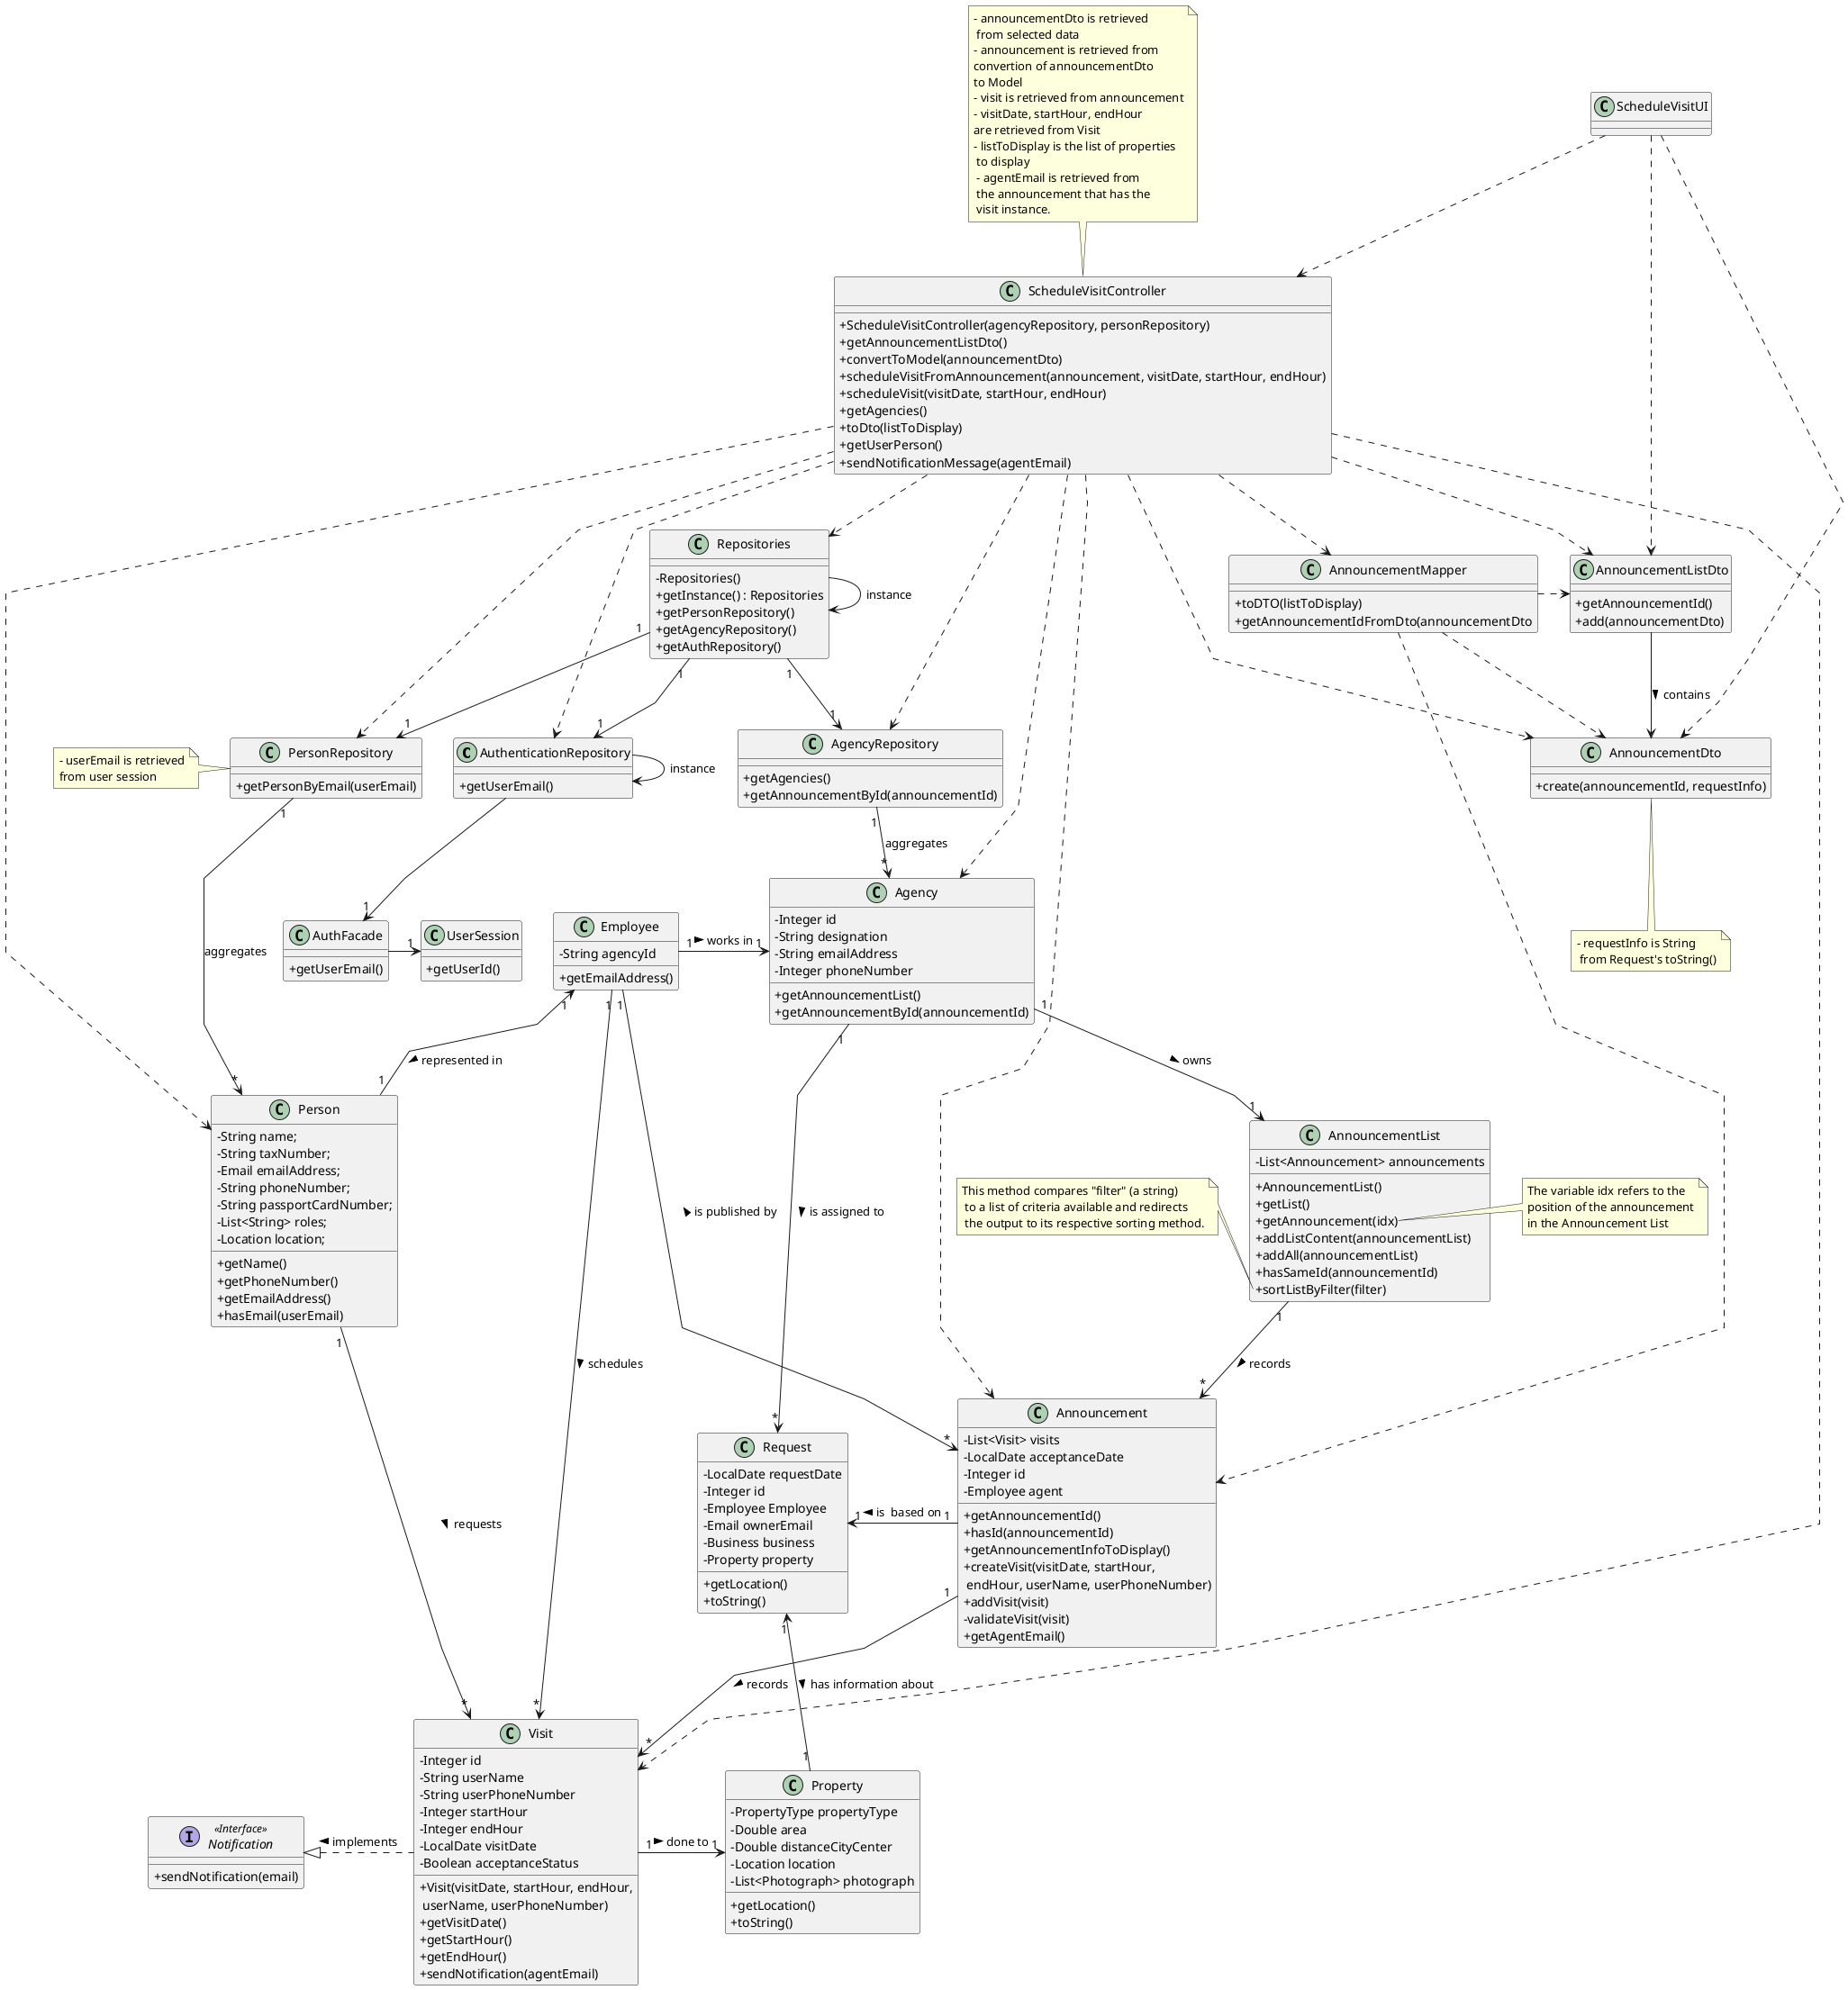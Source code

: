 @startuml
'skinparam monochrome true
skinparam packageStyle rectangle
skinparam shadowing false
skinparam linetype polyline
'skinparam linetype orto

skinparam classAttributeIconSize 0

'left to right direction

class AuthenticationRepository
{
    + getUserEmail()
}

class AuthFacade
{
    + getUserEmail()
}

class UserSession
{
    + getUserId()
}

class Visit {
    - Integer id
    - String userName
    - String userPhoneNumber
    - Integer startHour
    - Integer endHour
    - LocalDate visitDate
    - Boolean acceptanceStatus
    + Visit(visitDate, startHour, endHour,\n userName, userPhoneNumber)
    + getVisitDate()
    + getStartHour()
    + getEndHour()
    + sendNotification(agentEmail)
}

class AgencyRepository {
    + getAgencies()
    + getAnnouncementById(announcementId)
}

class Agency {
    - Integer id
    - String designation
    - String emailAddress
    - Integer phoneNumber
    + getAnnouncementList()
    + getAnnouncementById(announcementId)
}

class Repositories {
    - Repositories()
    + getInstance() : Repositories
    + getPersonRepository()
    + getAgencyRepository()
    + getAuthRepository()
}

class ScheduleVisitController {
    + ScheduleVisitController(agencyRepository, personRepository)
    + getAnnouncementListDto()
    + convertToModel(announcementDto)
    + scheduleVisitFromAnnouncement(announcement, visitDate, startHour, endHour)
    + scheduleVisit(visitDate, startHour, endHour)
    + getAgencies()
    + toDto(listToDisplay)
    + getUserPerson()
    + sendNotificationMessage(agentEmail)
}

note top of ScheduleVisitController
    - announcementDto is retrieved
     from selected data
    - announcement is retrieved from
    convertion of announcementDto
    to Model
    - visit is retrieved from announcement
    - visitDate, startHour, endHour
    are retrieved from Visit
    - listToDisplay is the list of properties
     to display
     - agentEmail is retrieved from
     the announcement that has the
     visit instance.
end note

class ScheduleVisitUI {
}

class Announcement {
    - List<Visit> visits
    - LocalDate acceptanceDate
    - Integer id
    - Employee agent
    + getAnnouncementId()
    + hasId(announcementId)
    + getAnnouncementInfoToDisplay()
    + createVisit(visitDate, startHour,\n endHour, userName, userPhoneNumber)
    + addVisit(visit)
    - validateVisit(visit)
    + getAgentEmail()

}

class AnnouncementMapper {
    + toDTO(listToDisplay)
    + getAnnouncementIdFromDto(announcementDto
}

class AnnouncementList {
    - List<Announcement> announcements
    + AnnouncementList()
    + getList()
    + getAnnouncement(idx)
    + addListContent(announcementList)
    + addAll(announcementList)
    + hasSameId(announcementId)
    + sortListByFilter(filter)
}

note right of AnnouncementList::getAnnouncement
The variable idx refers to the
position of the announcement
in the Announcement List
end note

note left of AnnouncementList::sortListByFilter
This method compares "filter" (a string)
 to a list of criteria available and redirects
 the output to its respective sorting method.
end note


class AnnouncementDto{
    + create(announcementId, requestInfo)
}

note bottom of AnnouncementDto
    - requestInfo is String
     from Request's toString()
end note

class AnnouncementListDto{
    + getAnnouncementId()
    + add(announcementDto)
}

class Request{
    - LocalDate requestDate
    - Integer id
    - Employee Employee
    - Email ownerEmail
    - Business business
    - Property property
    + getLocation()
    + toString()
}

'class Business{
'    - Double amount
'    - BusinessType businessType
'    + toString()
'}

class Property {
    - PropertyType propertyType
    - Double area
    - Double distanceCityCenter
    - Location location
    - List<Photograph> photograph
    + getLocation()
    + toString()
    }

class Employee{
    - String agencyId
    + getEmailAddress()
}

class Person{
    - String name;
    - String taxNumber;
    - Email emailAddress;
    - String phoneNumber;
    - String passportCardNumber;
    - List<String> roles;
    - Location location;
    + getName()
    + getPhoneNumber()
    + getEmailAddress()
    + hasEmail(userEmail)
}

class PersonRepository {
    + getPersonByEmail(userEmail)
}

note left of PersonRepository
    - userEmail is retrieved
    from user session
end note

Interface Notification << Interface >> {
    + sendNotification(email)
}

'RELATIONS

ScheduleVisitUI ..> ScheduleVisitController

Repositories -> Repositories : instance

AuthenticationRepository -> AuthenticationRepository : instance

AuthenticationRepository --> "1" AuthFacade

AuthFacade -right-> "1" UserSession

ScheduleVisitController ..> AuthenticationRepository

ScheduleVisitController ..> Repositories

Repositories "1" --> "1" PersonRepository

Repositories "1" --> "1" AgencyRepository

Repositories "1" --> "1" AuthenticationRepository

ScheduleVisitController ..> PersonRepository

ScheduleVisitController ..> AgencyRepository

ScheduleVisitController ..> Agency

AgencyRepository "1" --> "*" Agency : aggregates

PersonRepository "1" --> "*" Person : aggregates

ScheduleVisitController ..> Person

ScheduleVisitController ..> Visit

ScheduleVisitController .> Announcement

ScheduleVisitController ..> AnnouncementMapper

AnnouncementMapper ..> Announcement

AnnouncementMapper ..> AnnouncementDto

AnnouncementMapper .right.> AnnouncementListDto

ScheduleVisitController .> AnnouncementListDto

ScheduleVisitController .> AnnouncementDto

ScheduleVisitUI .> AnnouncementListDto

ScheduleVisitUI .> AnnouncementDto

AnnouncementListDto -> AnnouncementDto : contains >

Person "1" -up-> "1" Employee: represented in <
Employee "1" --> "*" Announcement: is published by <
Employee "1" -> "*" Visit: schedules >
Person "1" --> "*" Visit:  requests >
Visit "1" -right-> "1" Property: done to >
Announcement "1" -down-> "*" Visit : records >
Employee "1" -> "1" Agency: works in  >
Agency "1" --> "1" AnnouncementList : owns >
AnnouncementList "1" --> "*" Announcement: records >
Property "1" -left-> "1" Request : < has information about
'Request "1" -left "1" Business: is described by >
Announcement "1" -left-> "1" Request : is  based on >
Agency "1" --> "*" Request : is assigned to >
Visit .up|> Notification : implements >

@enduml
